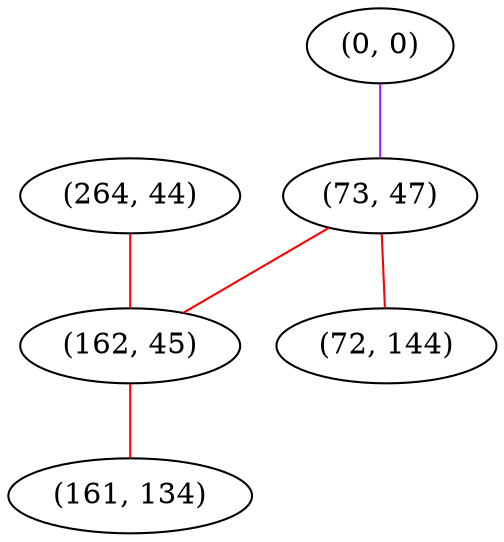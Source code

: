 graph "" {
"(0, 0)";
"(264, 44)";
"(73, 47)";
"(162, 45)";
"(161, 134)";
"(72, 144)";
"(0, 0)" -- "(73, 47)"  [color=purple, key=0, weight=4];
"(264, 44)" -- "(162, 45)"  [color=red, key=0, weight=1];
"(73, 47)" -- "(162, 45)"  [color=red, key=0, weight=1];
"(73, 47)" -- "(72, 144)"  [color=red, key=0, weight=1];
"(162, 45)" -- "(161, 134)"  [color=red, key=0, weight=1];
}
